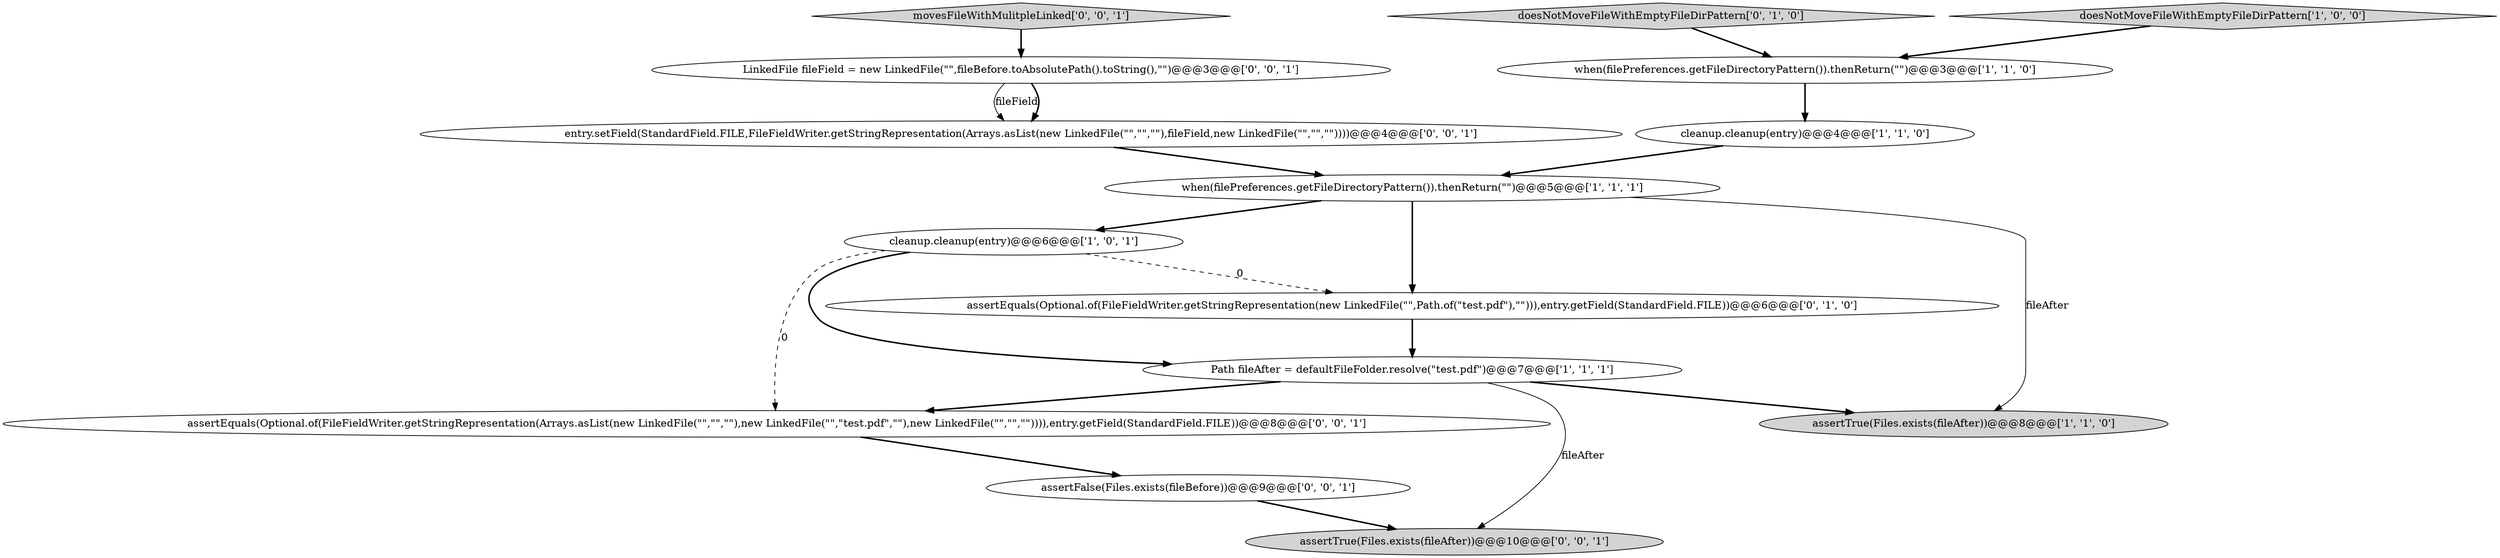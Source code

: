 digraph {
9 [style = filled, label = "movesFileWithMulitpleLinked['0', '0', '1']", fillcolor = lightgray, shape = diamond image = "AAA0AAABBB3BBB"];
8 [style = filled, label = "assertEquals(Optional.of(FileFieldWriter.getStringRepresentation(new LinkedFile(\"\",Path.of(\"test.pdf\"),\"\"))),entry.getField(StandardField.FILE))@@@6@@@['0', '1', '0']", fillcolor = white, shape = ellipse image = "AAA1AAABBB2BBB"];
10 [style = filled, label = "LinkedFile fileField = new LinkedFile(\"\",fileBefore.toAbsolutePath().toString(),\"\")@@@3@@@['0', '0', '1']", fillcolor = white, shape = ellipse image = "AAA0AAABBB3BBB"];
12 [style = filled, label = "entry.setField(StandardField.FILE,FileFieldWriter.getStringRepresentation(Arrays.asList(new LinkedFile(\"\",\"\",\"\"),fileField,new LinkedFile(\"\",\"\",\"\"))))@@@4@@@['0', '0', '1']", fillcolor = white, shape = ellipse image = "AAA0AAABBB3BBB"];
14 [style = filled, label = "assertTrue(Files.exists(fileAfter))@@@10@@@['0', '0', '1']", fillcolor = lightgray, shape = ellipse image = "AAA0AAABBB3BBB"];
11 [style = filled, label = "assertEquals(Optional.of(FileFieldWriter.getStringRepresentation(Arrays.asList(new LinkedFile(\"\",\"\",\"\"),new LinkedFile(\"\",\"test.pdf\",\"\"),new LinkedFile(\"\",\"\",\"\")))),entry.getField(StandardField.FILE))@@@8@@@['0', '0', '1']", fillcolor = white, shape = ellipse image = "AAA0AAABBB3BBB"];
1 [style = filled, label = "doesNotMoveFileWithEmptyFileDirPattern['1', '0', '0']", fillcolor = lightgray, shape = diamond image = "AAA0AAABBB1BBB"];
5 [style = filled, label = "cleanup.cleanup(entry)@@@6@@@['1', '0', '1']", fillcolor = white, shape = ellipse image = "AAA0AAABBB1BBB"];
4 [style = filled, label = "Path fileAfter = defaultFileFolder.resolve(\"test.pdf\")@@@7@@@['1', '1', '1']", fillcolor = white, shape = ellipse image = "AAA0AAABBB1BBB"];
0 [style = filled, label = "cleanup.cleanup(entry)@@@4@@@['1', '1', '0']", fillcolor = white, shape = ellipse image = "AAA0AAABBB1BBB"];
6 [style = filled, label = "assertTrue(Files.exists(fileAfter))@@@8@@@['1', '1', '0']", fillcolor = lightgray, shape = ellipse image = "AAA0AAABBB1BBB"];
2 [style = filled, label = "when(filePreferences.getFileDirectoryPattern()).thenReturn(\"\")@@@5@@@['1', '1', '1']", fillcolor = white, shape = ellipse image = "AAA0AAABBB1BBB"];
7 [style = filled, label = "doesNotMoveFileWithEmptyFileDirPattern['0', '1', '0']", fillcolor = lightgray, shape = diamond image = "AAA0AAABBB2BBB"];
3 [style = filled, label = "when(filePreferences.getFileDirectoryPattern()).thenReturn(\"\")@@@3@@@['1', '1', '0']", fillcolor = white, shape = ellipse image = "AAA0AAABBB1BBB"];
13 [style = filled, label = "assertFalse(Files.exists(fileBefore))@@@9@@@['0', '0', '1']", fillcolor = white, shape = ellipse image = "AAA0AAABBB3BBB"];
4->11 [style = bold, label=""];
10->12 [style = solid, label="fileField"];
5->8 [style = dashed, label="0"];
9->10 [style = bold, label=""];
4->6 [style = bold, label=""];
1->3 [style = bold, label=""];
0->2 [style = bold, label=""];
13->14 [style = bold, label=""];
4->14 [style = solid, label="fileAfter"];
3->0 [style = bold, label=""];
8->4 [style = bold, label=""];
12->2 [style = bold, label=""];
11->13 [style = bold, label=""];
5->11 [style = dashed, label="0"];
5->4 [style = bold, label=""];
2->6 [style = solid, label="fileAfter"];
2->8 [style = bold, label=""];
2->5 [style = bold, label=""];
10->12 [style = bold, label=""];
7->3 [style = bold, label=""];
}
